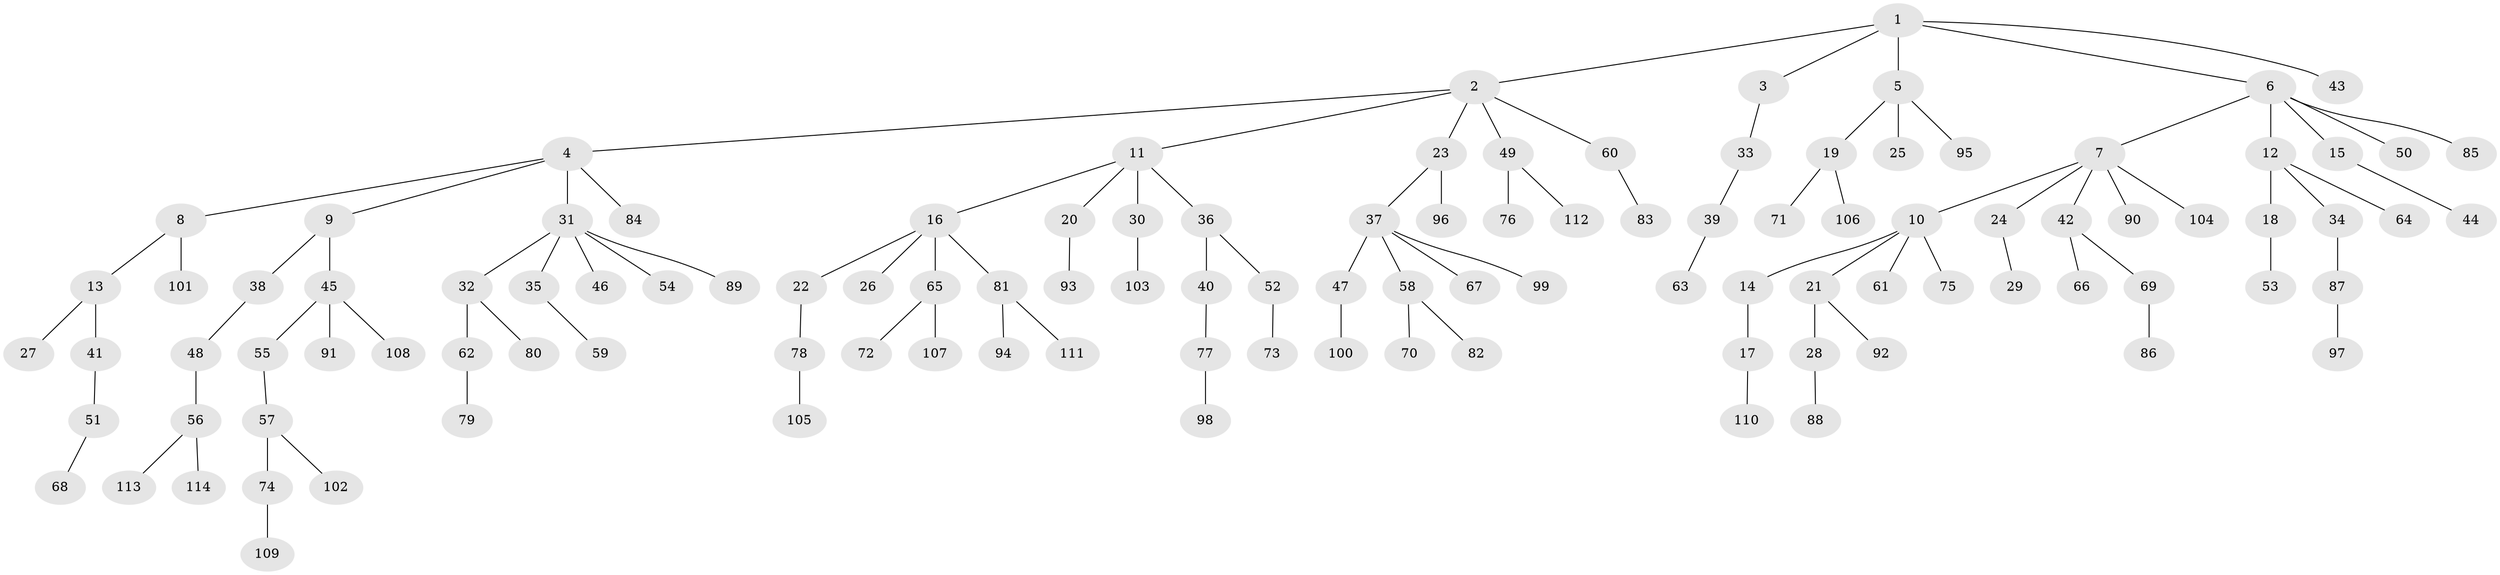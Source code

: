 // coarse degree distribution, {9: 0.022222222222222223, 2: 0.17777777777777778, 6: 0.022222222222222223, 7: 0.022222222222222223, 3: 0.06666666666666667, 5: 0.022222222222222223, 4: 0.044444444444444446, 1: 0.6222222222222222}
// Generated by graph-tools (version 1.1) at 2025/19/03/04/25 18:19:03]
// undirected, 114 vertices, 113 edges
graph export_dot {
graph [start="1"]
  node [color=gray90,style=filled];
  1;
  2;
  3;
  4;
  5;
  6;
  7;
  8;
  9;
  10;
  11;
  12;
  13;
  14;
  15;
  16;
  17;
  18;
  19;
  20;
  21;
  22;
  23;
  24;
  25;
  26;
  27;
  28;
  29;
  30;
  31;
  32;
  33;
  34;
  35;
  36;
  37;
  38;
  39;
  40;
  41;
  42;
  43;
  44;
  45;
  46;
  47;
  48;
  49;
  50;
  51;
  52;
  53;
  54;
  55;
  56;
  57;
  58;
  59;
  60;
  61;
  62;
  63;
  64;
  65;
  66;
  67;
  68;
  69;
  70;
  71;
  72;
  73;
  74;
  75;
  76;
  77;
  78;
  79;
  80;
  81;
  82;
  83;
  84;
  85;
  86;
  87;
  88;
  89;
  90;
  91;
  92;
  93;
  94;
  95;
  96;
  97;
  98;
  99;
  100;
  101;
  102;
  103;
  104;
  105;
  106;
  107;
  108;
  109;
  110;
  111;
  112;
  113;
  114;
  1 -- 2;
  1 -- 3;
  1 -- 5;
  1 -- 6;
  1 -- 43;
  2 -- 4;
  2 -- 11;
  2 -- 23;
  2 -- 49;
  2 -- 60;
  3 -- 33;
  4 -- 8;
  4 -- 9;
  4 -- 31;
  4 -- 84;
  5 -- 19;
  5 -- 25;
  5 -- 95;
  6 -- 7;
  6 -- 12;
  6 -- 15;
  6 -- 50;
  6 -- 85;
  7 -- 10;
  7 -- 24;
  7 -- 42;
  7 -- 90;
  7 -- 104;
  8 -- 13;
  8 -- 101;
  9 -- 38;
  9 -- 45;
  10 -- 14;
  10 -- 21;
  10 -- 61;
  10 -- 75;
  11 -- 16;
  11 -- 20;
  11 -- 30;
  11 -- 36;
  12 -- 18;
  12 -- 34;
  12 -- 64;
  13 -- 27;
  13 -- 41;
  14 -- 17;
  15 -- 44;
  16 -- 22;
  16 -- 26;
  16 -- 65;
  16 -- 81;
  17 -- 110;
  18 -- 53;
  19 -- 71;
  19 -- 106;
  20 -- 93;
  21 -- 28;
  21 -- 92;
  22 -- 78;
  23 -- 37;
  23 -- 96;
  24 -- 29;
  28 -- 88;
  30 -- 103;
  31 -- 32;
  31 -- 35;
  31 -- 46;
  31 -- 54;
  31 -- 89;
  32 -- 62;
  32 -- 80;
  33 -- 39;
  34 -- 87;
  35 -- 59;
  36 -- 40;
  36 -- 52;
  37 -- 47;
  37 -- 58;
  37 -- 67;
  37 -- 99;
  38 -- 48;
  39 -- 63;
  40 -- 77;
  41 -- 51;
  42 -- 66;
  42 -- 69;
  45 -- 55;
  45 -- 91;
  45 -- 108;
  47 -- 100;
  48 -- 56;
  49 -- 76;
  49 -- 112;
  51 -- 68;
  52 -- 73;
  55 -- 57;
  56 -- 113;
  56 -- 114;
  57 -- 74;
  57 -- 102;
  58 -- 70;
  58 -- 82;
  60 -- 83;
  62 -- 79;
  65 -- 72;
  65 -- 107;
  69 -- 86;
  74 -- 109;
  77 -- 98;
  78 -- 105;
  81 -- 94;
  81 -- 111;
  87 -- 97;
}
